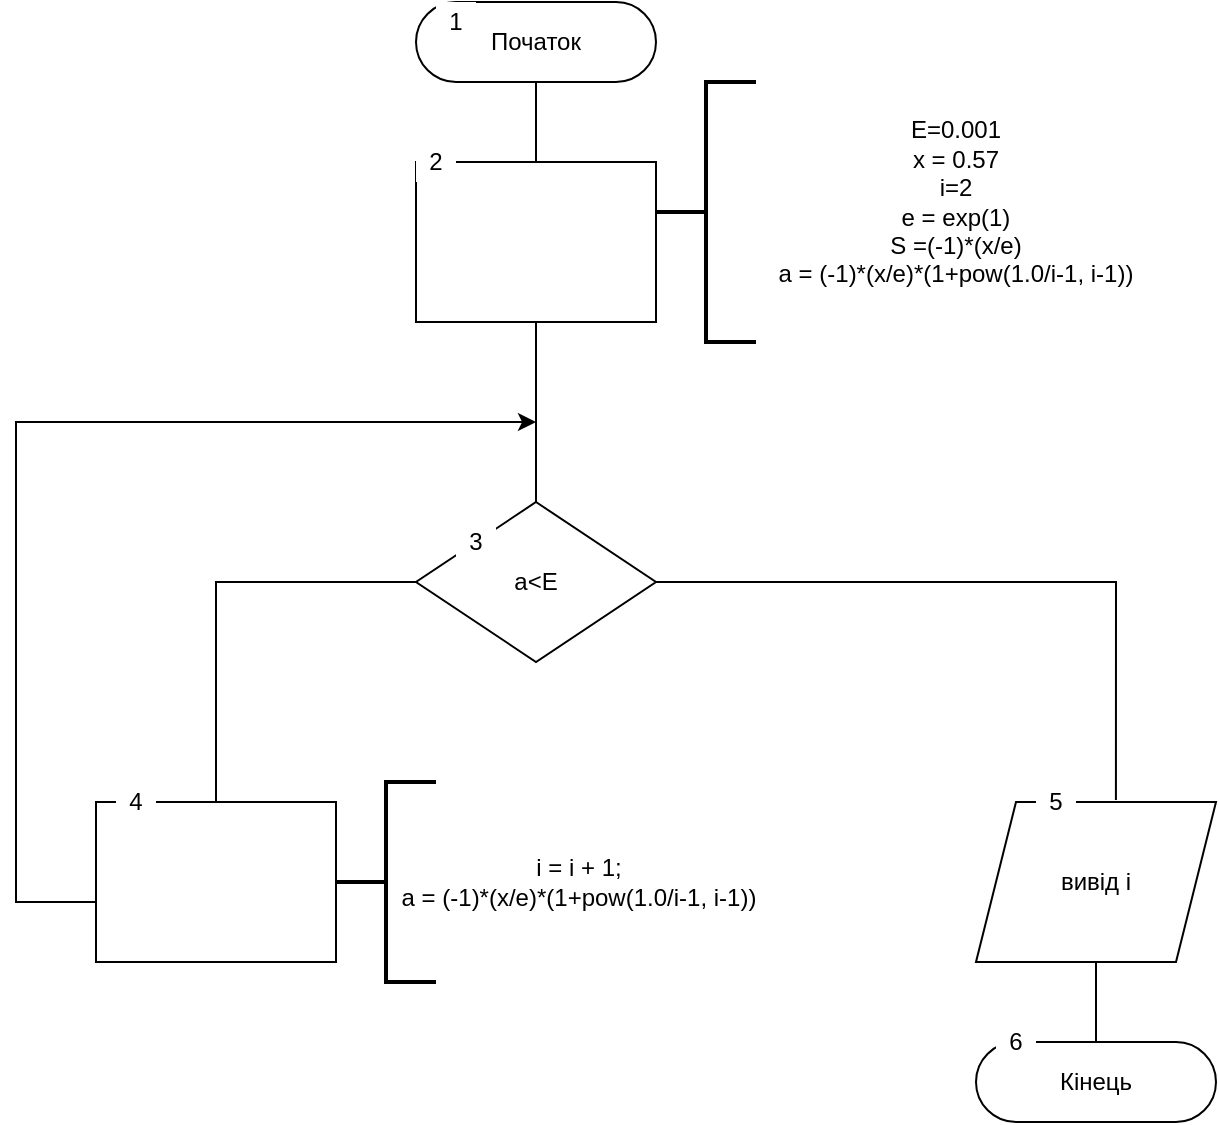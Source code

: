 <mxfile version="20.5.1"><diagram id="p3sjvBig5rPITb2ciPL_" name="Сторінка-1"><mxGraphModel dx="1422" dy="791" grid="1" gridSize="10" guides="1" tooltips="1" connect="1" arrows="1" fold="1" page="1" pageScale="1" pageWidth="827" pageHeight="1169" math="0" shadow="0"><root><mxCell id="0"/><mxCell id="1" parent="0"/><mxCell id="-63oy_--eVPguX9AUj62-1" value="&lt;div&gt;Початок&lt;/div&gt;" style="rounded=1;whiteSpace=wrap;html=1;arcSize=50;" vertex="1" parent="1"><mxGeometry x="210" width="120" height="40" as="geometry"/></mxCell><mxCell id="-63oy_--eVPguX9AUj62-2" value="&lt;div&gt;&lt;br&gt;&lt;/div&gt;" style="rounded=0;whiteSpace=wrap;html=1;" vertex="1" parent="1"><mxGeometry x="210" y="80" width="120" height="80" as="geometry"/></mxCell><mxCell id="-63oy_--eVPguX9AUj62-3" value="" style="strokeWidth=2;html=1;shape=mxgraph.flowchart.annotation_2;align=left;labelPosition=right;pointerEvents=1;" vertex="1" parent="1"><mxGeometry x="330" y="40" width="50" height="130" as="geometry"/></mxCell><mxCell id="-63oy_--eVPguX9AUj62-4" value="&lt;div&gt;E=0.001&lt;/div&gt;&lt;div&gt;x = 0.57&lt;br&gt;&lt;/div&gt;&lt;div&gt;i=2&lt;/div&gt;&lt;div&gt;e = exp(1)&lt;br&gt;&lt;/div&gt;&lt;div&gt;S =(-1)*(x/e)&lt;br&gt;&lt;/div&gt;&lt;div&gt;a = (-1)*(x/e)*(1+pow(1.0/i-1, i-1))&lt;/div&gt;" style="rounded=0;whiteSpace=wrap;html=1;fillColor=none;strokeColor=none;" vertex="1" parent="1"><mxGeometry x="350" y="40" width="260" height="120" as="geometry"/></mxCell><mxCell id="-63oy_--eVPguX9AUj62-5" value="a&amp;lt;E" style="rhombus;whiteSpace=wrap;html=1;fillColor=none;" vertex="1" parent="1"><mxGeometry x="210" y="250" width="120" height="80" as="geometry"/></mxCell><mxCell id="-63oy_--eVPguX9AUj62-9" value="" style="rounded=0;whiteSpace=wrap;html=1;fillColor=none;" vertex="1" parent="1"><mxGeometry x="50" y="400" width="120" height="80" as="geometry"/></mxCell><mxCell id="-63oy_--eVPguX9AUj62-10" value="вивід i" style="shape=parallelogram;perimeter=parallelogramPerimeter;whiteSpace=wrap;html=1;fixedSize=1;fillColor=none;" vertex="1" parent="1"><mxGeometry x="490" y="400" width="120" height="80" as="geometry"/></mxCell><mxCell id="-63oy_--eVPguX9AUj62-12" value="Кінець" style="rounded=1;whiteSpace=wrap;html=1;arcSize=50;" vertex="1" parent="1"><mxGeometry x="490" y="520" width="120" height="40" as="geometry"/></mxCell><mxCell id="-63oy_--eVPguX9AUj62-14" value="" style="strokeWidth=2;html=1;shape=mxgraph.flowchart.annotation_2;align=left;labelPosition=right;pointerEvents=1;fillColor=none;" vertex="1" parent="1"><mxGeometry x="170" y="390" width="50" height="100" as="geometry"/></mxCell><mxCell id="-63oy_--eVPguX9AUj62-15" value="&lt;div&gt;i = i + 1;&lt;/div&gt;&lt;div&gt;a = (-1)*(x/e)*(1+pow(1.0/i-1, i-1))&lt;/div&gt;" style="rounded=0;whiteSpace=wrap;html=1;fillColor=none;strokeColor=none;" vertex="1" parent="1"><mxGeometry x="200" y="380" width="183" height="120" as="geometry"/></mxCell><mxCell id="-63oy_--eVPguX9AUj62-16" value="" style="endArrow=none;html=1;rounded=0;" edge="1" parent="1" source="-63oy_--eVPguX9AUj62-2" target="-63oy_--eVPguX9AUj62-1"><mxGeometry width="50" height="50" relative="1" as="geometry"><mxPoint x="140" y="270" as="sourcePoint"/><mxPoint x="190" y="220" as="targetPoint"/></mxGeometry></mxCell><mxCell id="-63oy_--eVPguX9AUj62-17" value="" style="endArrow=none;html=1;rounded=0;" edge="1" parent="1" source="-63oy_--eVPguX9AUj62-5" target="-63oy_--eVPguX9AUj62-2"><mxGeometry width="50" height="50" relative="1" as="geometry"><mxPoint x="100" y="300" as="sourcePoint"/><mxPoint x="150" y="250" as="targetPoint"/></mxGeometry></mxCell><mxCell id="-63oy_--eVPguX9AUj62-18" value="" style="endArrow=none;html=1;rounded=0;entryX=0;entryY=0.5;entryDx=0;entryDy=0;" edge="1" parent="1" source="-63oy_--eVPguX9AUj62-9" target="-63oy_--eVPguX9AUj62-5"><mxGeometry width="50" height="50" relative="1" as="geometry"><mxPoint x="100" y="320" as="sourcePoint"/><mxPoint x="150" y="270" as="targetPoint"/><Array as="points"><mxPoint x="110" y="290"/></Array></mxGeometry></mxCell><mxCell id="-63oy_--eVPguX9AUj62-19" value="" style="endArrow=none;html=1;rounded=0;entryX=1;entryY=0.5;entryDx=0;entryDy=0;exitX=0.583;exitY=-0.012;exitDx=0;exitDy=0;exitPerimeter=0;" edge="1" parent="1" source="-63oy_--eVPguX9AUj62-10" target="-63oy_--eVPguX9AUj62-5"><mxGeometry width="50" height="50" relative="1" as="geometry"><mxPoint x="580" y="310" as="sourcePoint"/><mxPoint x="630" y="260" as="targetPoint"/><Array as="points"><mxPoint x="560" y="290"/></Array></mxGeometry></mxCell><mxCell id="-63oy_--eVPguX9AUj62-20" value="" style="endArrow=none;html=1;rounded=0;exitX=0.5;exitY=0;exitDx=0;exitDy=0;" edge="1" parent="1" source="-63oy_--eVPguX9AUj62-12" target="-63oy_--eVPguX9AUj62-10"><mxGeometry width="50" height="50" relative="1" as="geometry"><mxPoint x="380" y="740" as="sourcePoint"/><mxPoint x="430" y="690" as="targetPoint"/></mxGeometry></mxCell><mxCell id="-63oy_--eVPguX9AUj62-22" value="" style="endArrow=classic;html=1;rounded=0;exitX=0;exitY=0.625;exitDx=0;exitDy=0;exitPerimeter=0;" edge="1" parent="1" source="-63oy_--eVPguX9AUj62-9"><mxGeometry width="50" height="50" relative="1" as="geometry"><mxPoint x="-70" y="450" as="sourcePoint"/><mxPoint x="270" y="210" as="targetPoint"/><Array as="points"><mxPoint x="10" y="450"/><mxPoint x="10" y="210"/></Array></mxGeometry></mxCell><mxCell id="-63oy_--eVPguX9AUj62-24" value="6" style="rounded=0;whiteSpace=wrap;html=1;fillColor=default;strokeColor=none;" vertex="1" parent="1"><mxGeometry x="500" y="510" width="20" height="20" as="geometry"/></mxCell><mxCell id="-63oy_--eVPguX9AUj62-25" value="5" style="rounded=0;whiteSpace=wrap;html=1;fillColor=default;gradientColor=none;strokeColor=none;" vertex="1" parent="1"><mxGeometry x="520" y="390" width="20" height="20" as="geometry"/></mxCell><mxCell id="-63oy_--eVPguX9AUj62-26" value="4" style="rounded=0;whiteSpace=wrap;html=1;fillColor=default;strokeColor=none;" vertex="1" parent="1"><mxGeometry x="60" y="390" width="20" height="20" as="geometry"/></mxCell><mxCell id="-63oy_--eVPguX9AUj62-27" value="3" style="rounded=0;whiteSpace=wrap;html=1;fillColor=default;strokeColor=none;" vertex="1" parent="1"><mxGeometry x="230" y="260" width="20" height="20" as="geometry"/></mxCell><mxCell id="-63oy_--eVPguX9AUj62-28" value="2" style="rounded=0;whiteSpace=wrap;html=1;fillColor=default;strokeColor=none;" vertex="1" parent="1"><mxGeometry x="210" y="70" width="20" height="20" as="geometry"/></mxCell><mxCell id="-63oy_--eVPguX9AUj62-29" value="1" style="rounded=0;whiteSpace=wrap;html=1;fillColor=default;strokeColor=none;" vertex="1" parent="1"><mxGeometry x="220" width="20" height="20" as="geometry"/></mxCell></root></mxGraphModel></diagram></mxfile>